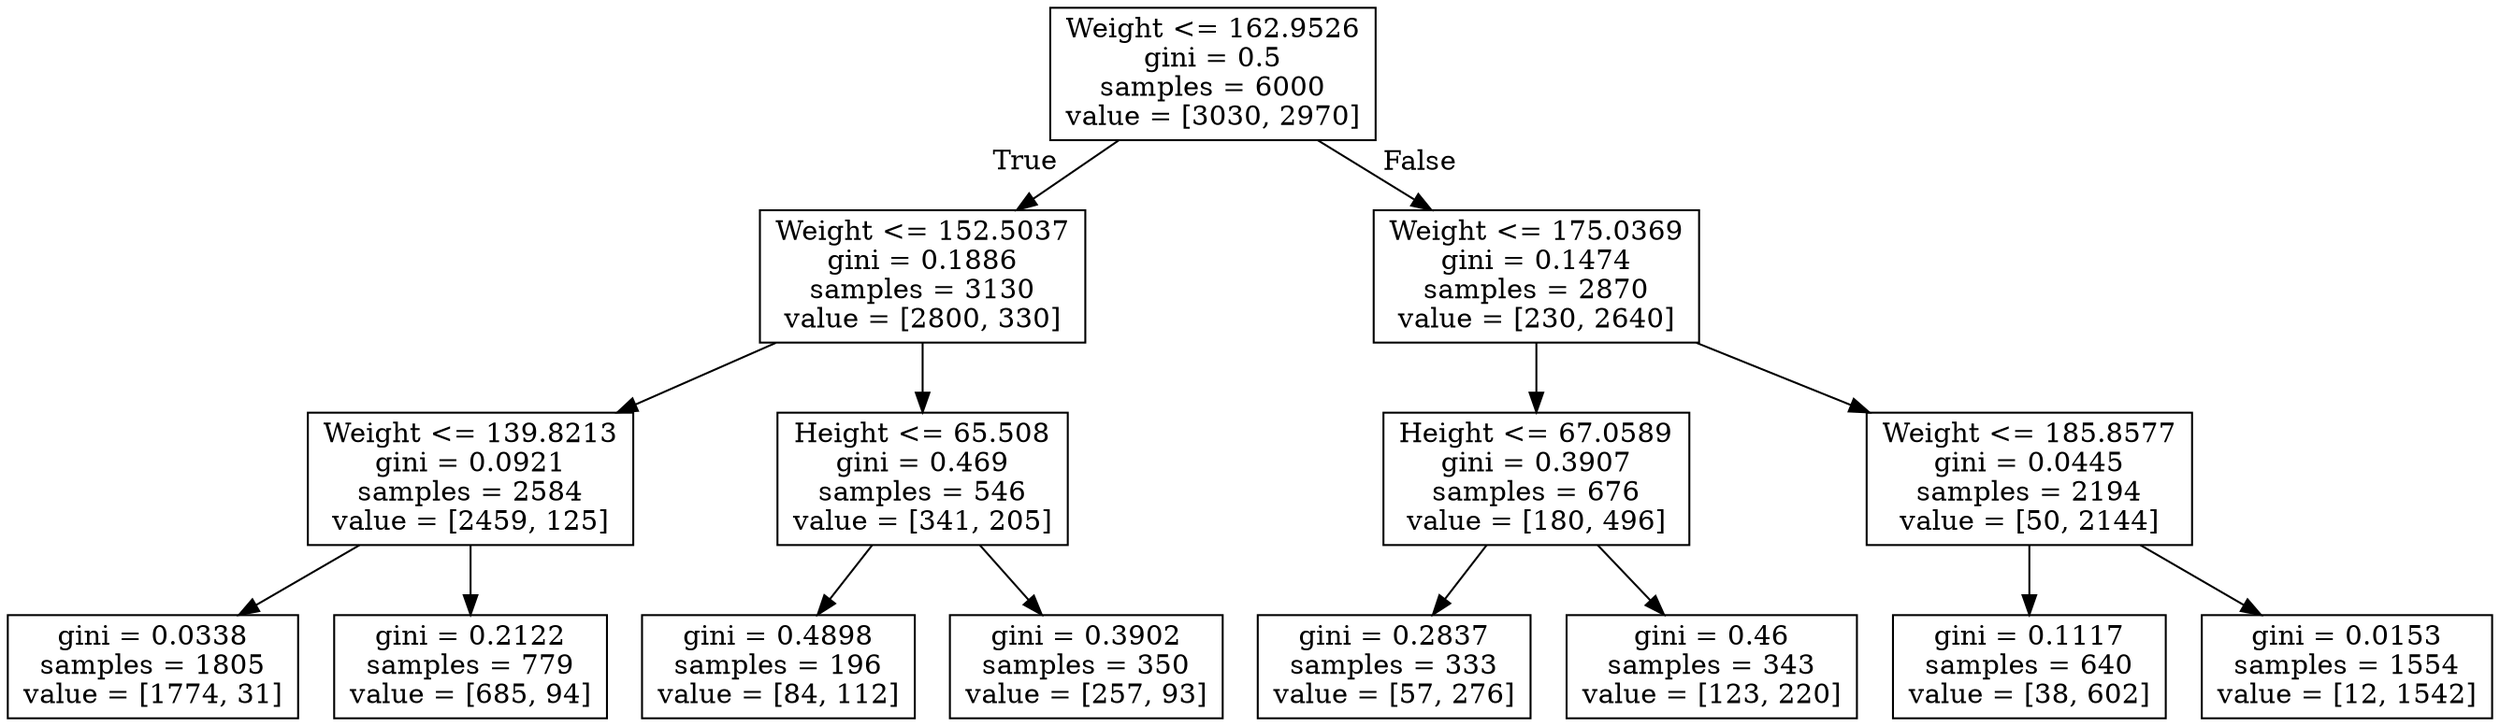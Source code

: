 digraph Tree {
node [shape=box] ;
0 [label="Weight <= 162.9526\ngini = 0.5\nsamples = 6000\nvalue = [3030, 2970]"] ;
1 [label="Weight <= 152.5037\ngini = 0.1886\nsamples = 3130\nvalue = [2800, 330]"] ;
0 -> 1 [labeldistance=2.5, labelangle=45, headlabel="True"] ;
2 [label="Weight <= 139.8213\ngini = 0.0921\nsamples = 2584\nvalue = [2459, 125]"] ;
1 -> 2 ;
3 [label="gini = 0.0338\nsamples = 1805\nvalue = [1774, 31]"] ;
2 -> 3 ;
4 [label="gini = 0.2122\nsamples = 779\nvalue = [685, 94]"] ;
2 -> 4 ;
5 [label="Height <= 65.508\ngini = 0.469\nsamples = 546\nvalue = [341, 205]"] ;
1 -> 5 ;
6 [label="gini = 0.4898\nsamples = 196\nvalue = [84, 112]"] ;
5 -> 6 ;
7 [label="gini = 0.3902\nsamples = 350\nvalue = [257, 93]"] ;
5 -> 7 ;
8 [label="Weight <= 175.0369\ngini = 0.1474\nsamples = 2870\nvalue = [230, 2640]"] ;
0 -> 8 [labeldistance=2.5, labelangle=-45, headlabel="False"] ;
9 [label="Height <= 67.0589\ngini = 0.3907\nsamples = 676\nvalue = [180, 496]"] ;
8 -> 9 ;
10 [label="gini = 0.2837\nsamples = 333\nvalue = [57, 276]"] ;
9 -> 10 ;
11 [label="gini = 0.46\nsamples = 343\nvalue = [123, 220]"] ;
9 -> 11 ;
12 [label="Weight <= 185.8577\ngini = 0.0445\nsamples = 2194\nvalue = [50, 2144]"] ;
8 -> 12 ;
13 [label="gini = 0.1117\nsamples = 640\nvalue = [38, 602]"] ;
12 -> 13 ;
14 [label="gini = 0.0153\nsamples = 1554\nvalue = [12, 1542]"] ;
12 -> 14 ;
}